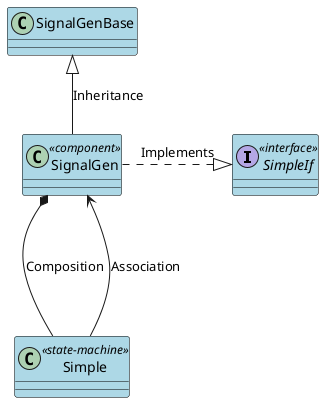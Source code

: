 @startuml ClassDiagram
'skinparam Style strictuml

' Set global class color
skinparam class {
    BackgroundColor LightBlue
    BorderColor Black
}

interface SimpleIf <<interface>> {

}

class SignalGen <<component>> {

}

class Simple <<state-machine>> {

}


class SignalGenBase {

}

SignalGenBase <|-- SignalGen : Inheritance
SignalGen .right.|> SimpleIf : Implements
SignalGen *-- Simple : Composition
Simple ---> SignalGen : Association

@enduml